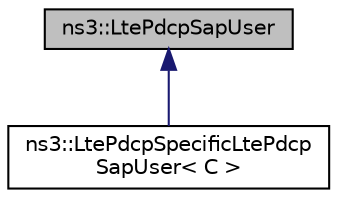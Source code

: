 digraph "ns3::LtePdcpSapUser"
{
 // LATEX_PDF_SIZE
  edge [fontname="Helvetica",fontsize="10",labelfontname="Helvetica",labelfontsize="10"];
  node [fontname="Helvetica",fontsize="10",shape=record];
  Node1 [label="ns3::LtePdcpSapUser",height=0.2,width=0.4,color="black", fillcolor="grey75", style="filled", fontcolor="black",tooltip="Service Access Point (SAP) offered by the PDCP entity to the RRC entity See 3GPP 36...."];
  Node1 -> Node2 [dir="back",color="midnightblue",fontsize="10",style="solid",fontname="Helvetica"];
  Node2 [label="ns3::LtePdcpSpecificLtePdcp\lSapUser\< C \>",height=0.2,width=0.4,color="black", fillcolor="white", style="filled",URL="$classns3_1_1_lte_pdcp_specific_lte_pdcp_sap_user.html",tooltip="LtePdcpSpecificLtePdcpSapUser class."];
}
